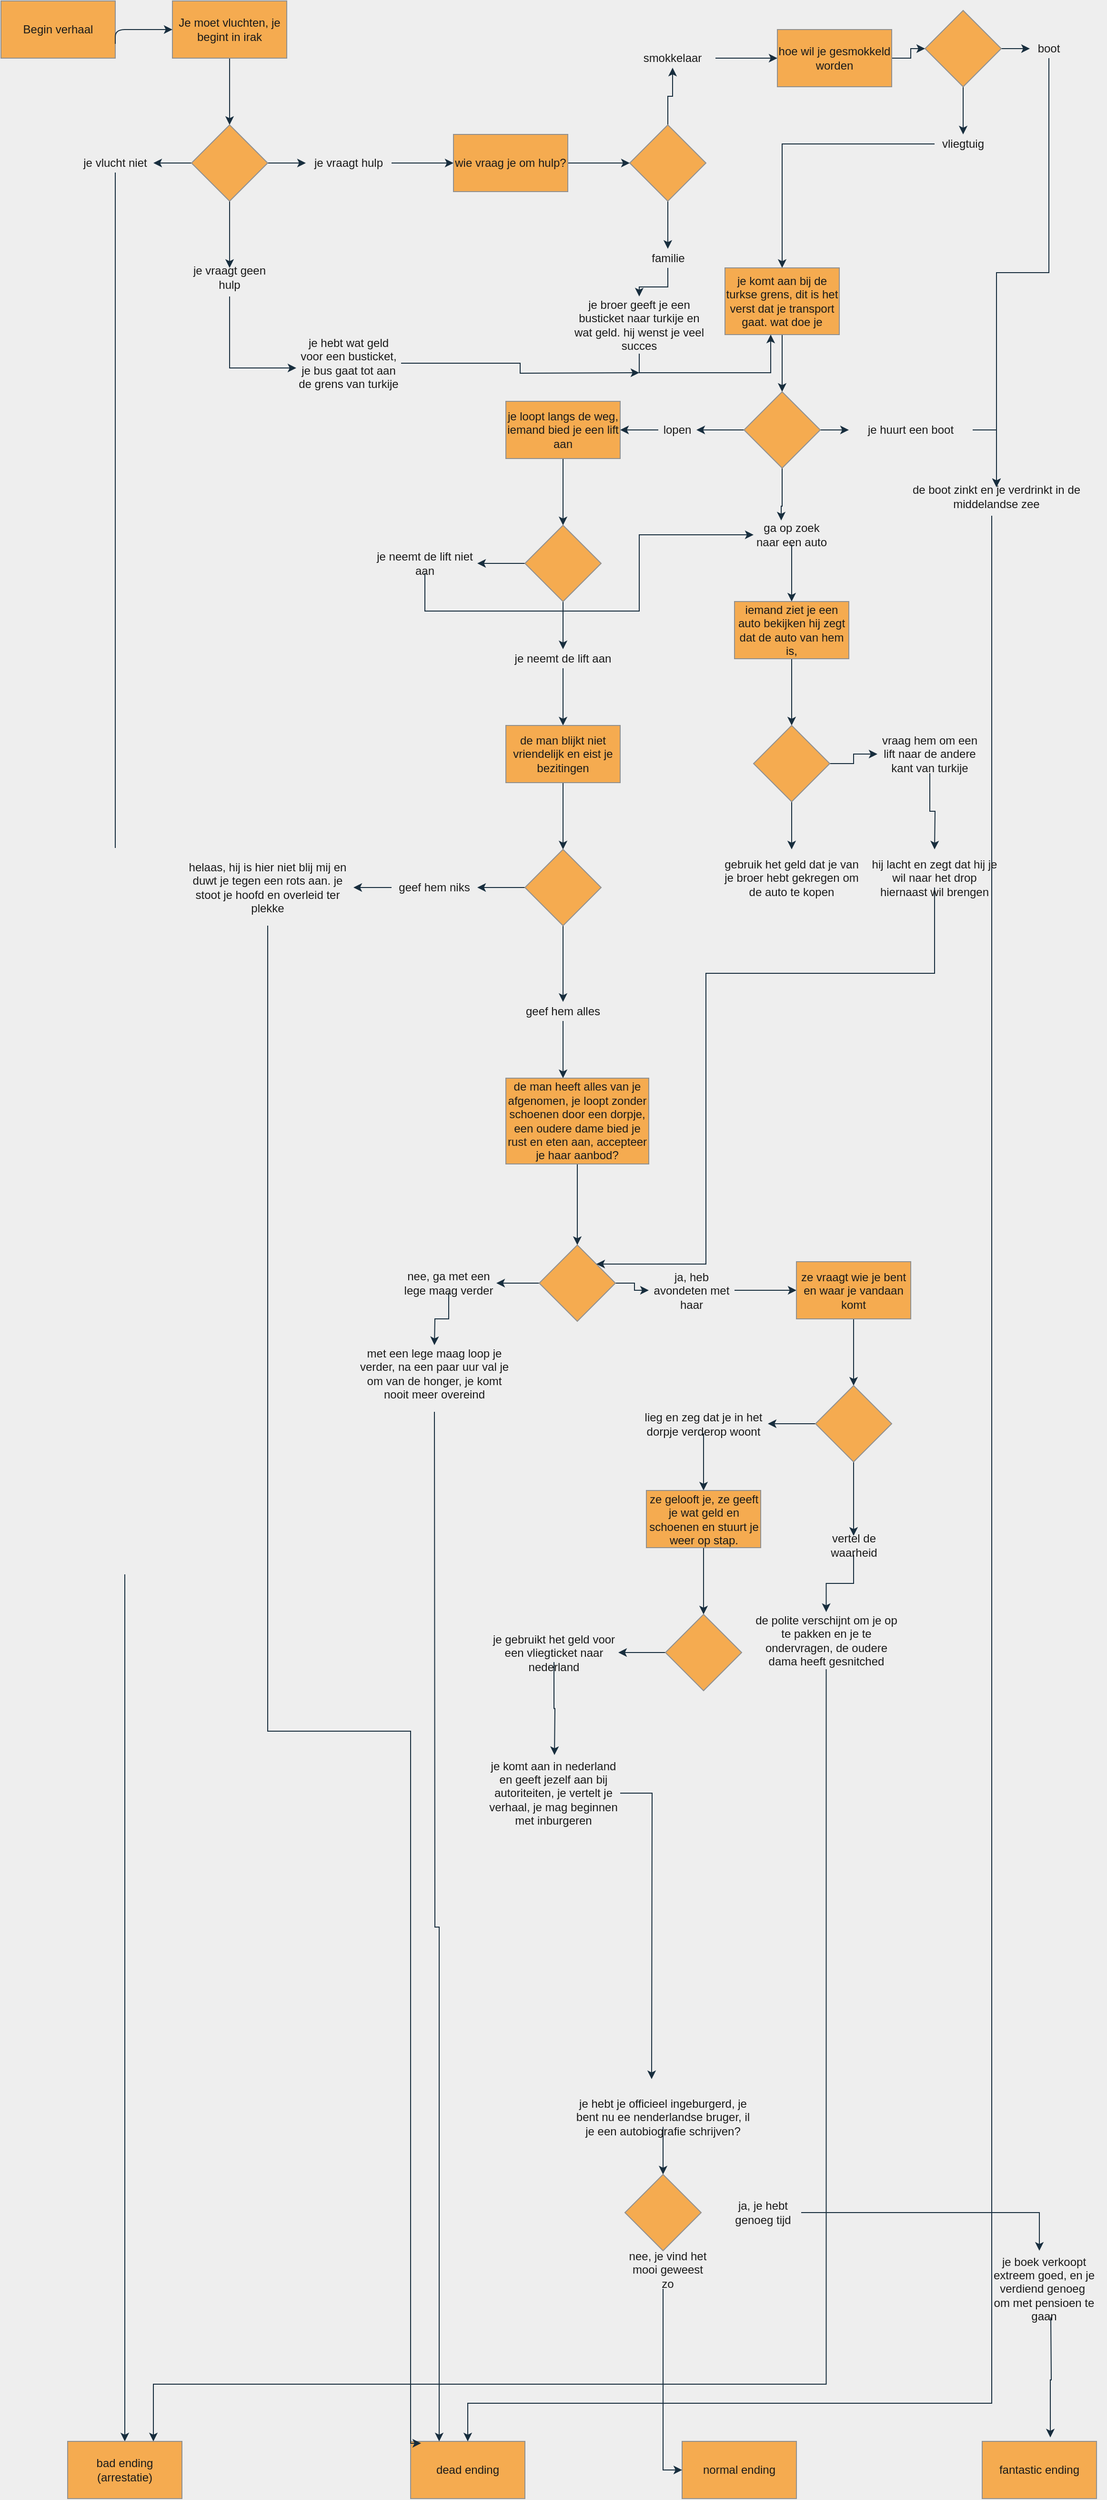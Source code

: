 <mxfile version="13.8.5" type="device"><diagram id="C5RBs43oDa-KdzZeNtuy" name="Page-1"><mxGraphModel dx="1826" dy="747" grid="1" gridSize="10" guides="1" tooltips="1" connect="1" arrows="1" fold="1" page="1" pageScale="1" pageWidth="1200" pageHeight="1920" background="#EEEEEE" math="0" shadow="0"><root><mxCell id="WIyWlLk6GJQsqaUBKTNV-0"/><mxCell id="WIyWlLk6GJQsqaUBKTNV-1" parent="WIyWlLk6GJQsqaUBKTNV-0"/><mxCell id="slY25K3eG_zy8A2WfFn_-0" value="Begin verhaal" style="rounded=0;whiteSpace=wrap;html=1;fillColor=#F5AB50;strokeColor=#909090;fontColor=#1A1A1A;" parent="WIyWlLk6GJQsqaUBKTNV-1" vertex="1"><mxGeometry x="20" y="10" width="120" height="60" as="geometry"/></mxCell><mxCell id="slY25K3eG_zy8A2WfFn_-13" value="" style="edgeStyle=orthogonalEdgeStyle;rounded=0;orthogonalLoop=1;jettySize=auto;html=1;strokeColor=#182E3E;fontColor=#1A1A1A;labelBackgroundColor=#EEEEEE;" parent="WIyWlLk6GJQsqaUBKTNV-1" source="slY25K3eG_zy8A2WfFn_-1" target="slY25K3eG_zy8A2WfFn_-12" edge="1"><mxGeometry relative="1" as="geometry"/></mxCell><mxCell id="slY25K3eG_zy8A2WfFn_-1" value="Je moet vluchten, je begint in irak" style="rounded=0;whiteSpace=wrap;html=1;fillColor=#F5AB50;strokeColor=#909090;fontColor=#1A1A1A;" parent="WIyWlLk6GJQsqaUBKTNV-1" vertex="1"><mxGeometry x="200" y="10" width="120" height="60" as="geometry"/></mxCell><mxCell id="slY25K3eG_zy8A2WfFn_-2" value="" style="endArrow=classic;html=1;entryX=0;entryY=0.5;entryDx=0;entryDy=0;exitX=1;exitY=0.75;exitDx=0;exitDy=0;strokeColor=#182E3E;fontColor=#1A1A1A;labelBackgroundColor=#EEEEEE;" parent="WIyWlLk6GJQsqaUBKTNV-1" source="slY25K3eG_zy8A2WfFn_-0" target="slY25K3eG_zy8A2WfFn_-1" edge="1"><mxGeometry width="50" height="50" relative="1" as="geometry"><mxPoint x="390" y="430" as="sourcePoint"/><mxPoint x="440" y="380" as="targetPoint"/><Array as="points"><mxPoint x="140" y="40"/></Array></mxGeometry></mxCell><mxCell id="slY25K3eG_zy8A2WfFn_-17" value="" style="edgeStyle=orthogonalEdgeStyle;rounded=0;orthogonalLoop=1;jettySize=auto;html=1;strokeColor=#182E3E;fontColor=#1A1A1A;labelBackgroundColor=#EEEEEE;" parent="WIyWlLk6GJQsqaUBKTNV-1" source="slY25K3eG_zy8A2WfFn_-12" target="slY25K3eG_zy8A2WfFn_-14" edge="1"><mxGeometry relative="1" as="geometry"/></mxCell><mxCell id="slY25K3eG_zy8A2WfFn_-23" value="" style="edgeStyle=orthogonalEdgeStyle;rounded=0;orthogonalLoop=1;jettySize=auto;html=1;strokeColor=#182E3E;fontColor=#1A1A1A;labelBackgroundColor=#EEEEEE;" parent="WIyWlLk6GJQsqaUBKTNV-1" source="slY25K3eG_zy8A2WfFn_-12" target="slY25K3eG_zy8A2WfFn_-22" edge="1"><mxGeometry relative="1" as="geometry"/></mxCell><mxCell id="DYyqifcD9Ya2ZAPwFCW--30" style="edgeStyle=orthogonalEdgeStyle;rounded=0;orthogonalLoop=1;jettySize=auto;html=1;entryX=0.5;entryY=0;entryDx=0;entryDy=0;strokeColor=#182E3E;fontColor=#1A1A1A;labelBackgroundColor=#EEEEEE;" parent="WIyWlLk6GJQsqaUBKTNV-1" source="slY25K3eG_zy8A2WfFn_-12" target="DYyqifcD9Ya2ZAPwFCW--29" edge="1"><mxGeometry relative="1" as="geometry"/></mxCell><mxCell id="slY25K3eG_zy8A2WfFn_-12" value="" style="rhombus;whiteSpace=wrap;html=1;rounded=0;fillColor=#F5AB50;strokeColor=#909090;fontColor=#1A1A1A;" parent="WIyWlLk6GJQsqaUBKTNV-1" vertex="1"><mxGeometry x="220" y="140" width="80" height="80" as="geometry"/></mxCell><mxCell id="slY25K3eG_zy8A2WfFn_-20" value="" style="edgeStyle=orthogonalEdgeStyle;rounded=0;orthogonalLoop=1;jettySize=auto;html=1;entryX=0.5;entryY=0;entryDx=0;entryDy=0;strokeColor=#182E3E;fontColor=#1A1A1A;labelBackgroundColor=#EEEEEE;" parent="WIyWlLk6GJQsqaUBKTNV-1" source="slY25K3eG_zy8A2WfFn_-14" target="slY25K3eG_zy8A2WfFn_-18" edge="1"><mxGeometry relative="1" as="geometry"><mxPoint x="140" y="270" as="targetPoint"/></mxGeometry></mxCell><mxCell id="slY25K3eG_zy8A2WfFn_-14" value="je vlucht niet" style="text;html=1;strokeColor=none;fillColor=none;align=center;verticalAlign=middle;whiteSpace=wrap;rounded=0;fontColor=#1A1A1A;" parent="WIyWlLk6GJQsqaUBKTNV-1" vertex="1"><mxGeometry x="100" y="170" width="80" height="20" as="geometry"/></mxCell><mxCell id="slY25K3eG_zy8A2WfFn_-18" value="bad ending (arrestatie)" style="rounded=0;whiteSpace=wrap;html=1;fillColor=#F5AB50;strokeColor=#909090;fontColor=#1A1A1A;" parent="WIyWlLk6GJQsqaUBKTNV-1" vertex="1"><mxGeometry x="90" y="2570" width="120" height="60" as="geometry"/></mxCell><mxCell id="slY25K3eG_zy8A2WfFn_-25" value="" style="edgeStyle=orthogonalEdgeStyle;rounded=0;orthogonalLoop=1;jettySize=auto;html=1;strokeColor=#182E3E;fontColor=#1A1A1A;labelBackgroundColor=#EEEEEE;" parent="WIyWlLk6GJQsqaUBKTNV-1" source="slY25K3eG_zy8A2WfFn_-22" target="slY25K3eG_zy8A2WfFn_-24" edge="1"><mxGeometry relative="1" as="geometry"/></mxCell><mxCell id="slY25K3eG_zy8A2WfFn_-22" value="je vraagt hulp" style="text;html=1;strokeColor=none;fillColor=none;align=center;verticalAlign=middle;whiteSpace=wrap;rounded=0;fontColor=#1A1A1A;" parent="WIyWlLk6GJQsqaUBKTNV-1" vertex="1"><mxGeometry x="340" y="170" width="90" height="20" as="geometry"/></mxCell><mxCell id="slY25K3eG_zy8A2WfFn_-26" style="edgeStyle=orthogonalEdgeStyle;rounded=0;orthogonalLoop=1;jettySize=auto;html=1;exitX=1;exitY=0.5;exitDx=0;exitDy=0;strokeColor=#182E3E;fontColor=#1A1A1A;labelBackgroundColor=#EEEEEE;" parent="WIyWlLk6GJQsqaUBKTNV-1" source="slY25K3eG_zy8A2WfFn_-24" target="slY25K3eG_zy8A2WfFn_-27" edge="1"><mxGeometry relative="1" as="geometry"><mxPoint x="670" y="180" as="targetPoint"/></mxGeometry></mxCell><mxCell id="slY25K3eG_zy8A2WfFn_-24" value="wie vraag je om hulp?" style="whiteSpace=wrap;html=1;fillColor=#F5AB50;strokeColor=#909090;fontColor=#1A1A1A;" parent="WIyWlLk6GJQsqaUBKTNV-1" vertex="1"><mxGeometry x="495" y="150" width="120" height="60" as="geometry"/></mxCell><mxCell id="slY25K3eG_zy8A2WfFn_-30" value="" style="edgeStyle=orthogonalEdgeStyle;rounded=0;orthogonalLoop=1;jettySize=auto;html=1;strokeColor=#182E3E;fontColor=#1A1A1A;labelBackgroundColor=#EEEEEE;" parent="WIyWlLk6GJQsqaUBKTNV-1" source="slY25K3eG_zy8A2WfFn_-27" target="slY25K3eG_zy8A2WfFn_-29" edge="1"><mxGeometry relative="1" as="geometry"/></mxCell><mxCell id="DYyqifcD9Ya2ZAPwFCW--28" style="edgeStyle=orthogonalEdgeStyle;rounded=0;orthogonalLoop=1;jettySize=auto;html=1;entryX=0.5;entryY=0;entryDx=0;entryDy=0;strokeColor=#182E3E;fontColor=#1A1A1A;labelBackgroundColor=#EEEEEE;" parent="WIyWlLk6GJQsqaUBKTNV-1" source="slY25K3eG_zy8A2WfFn_-27" target="DYyqifcD9Ya2ZAPwFCW--26" edge="1"><mxGeometry relative="1" as="geometry"/></mxCell><mxCell id="slY25K3eG_zy8A2WfFn_-27" value="" style="rhombus;whiteSpace=wrap;html=1;fillColor=#F5AB50;strokeColor=#909090;fontColor=#1A1A1A;" parent="WIyWlLk6GJQsqaUBKTNV-1" vertex="1"><mxGeometry x="680" y="140" width="80" height="80" as="geometry"/></mxCell><mxCell id="slY25K3eG_zy8A2WfFn_-32" value="" style="edgeStyle=orthogonalEdgeStyle;rounded=0;orthogonalLoop=1;jettySize=auto;html=1;strokeColor=#182E3E;fontColor=#1A1A1A;labelBackgroundColor=#EEEEEE;" parent="WIyWlLk6GJQsqaUBKTNV-1" source="slY25K3eG_zy8A2WfFn_-29" target="slY25K3eG_zy8A2WfFn_-31" edge="1"><mxGeometry relative="1" as="geometry"/></mxCell><mxCell id="slY25K3eG_zy8A2WfFn_-29" value="smokkelaar" style="text;html=1;strokeColor=none;fillColor=none;align=center;verticalAlign=middle;whiteSpace=wrap;rounded=0;fontColor=#1A1A1A;" parent="WIyWlLk6GJQsqaUBKTNV-1" vertex="1"><mxGeometry x="680" y="60" width="90" height="20" as="geometry"/></mxCell><mxCell id="slY25K3eG_zy8A2WfFn_-43" value="" style="edgeStyle=orthogonalEdgeStyle;rounded=0;orthogonalLoop=1;jettySize=auto;html=1;strokeColor=#182E3E;fontColor=#1A1A1A;labelBackgroundColor=#EEEEEE;" parent="WIyWlLk6GJQsqaUBKTNV-1" source="slY25K3eG_zy8A2WfFn_-31" target="slY25K3eG_zy8A2WfFn_-42" edge="1"><mxGeometry relative="1" as="geometry"/></mxCell><mxCell id="slY25K3eG_zy8A2WfFn_-31" value="hoe wil je gesmokkeld worden" style="whiteSpace=wrap;html=1;fillColor=#F5AB50;strokeColor=#909090;fontColor=#1A1A1A;" parent="WIyWlLk6GJQsqaUBKTNV-1" vertex="1"><mxGeometry x="835" y="40" width="120" height="60" as="geometry"/></mxCell><mxCell id="slY25K3eG_zy8A2WfFn_-40" style="edgeStyle=orthogonalEdgeStyle;rounded=0;orthogonalLoop=1;jettySize=auto;html=1;entryX=0.5;entryY=0;entryDx=0;entryDy=0;strokeColor=#182E3E;fontColor=#1A1A1A;labelBackgroundColor=#EEEEEE;" parent="WIyWlLk6GJQsqaUBKTNV-1" source="slY25K3eG_zy8A2WfFn_-33" target="slY25K3eG_zy8A2WfFn_-39" edge="1"><mxGeometry relative="1" as="geometry"/></mxCell><mxCell id="slY25K3eG_zy8A2WfFn_-33" value="boot" style="text;html=1;strokeColor=none;fillColor=none;align=center;verticalAlign=middle;whiteSpace=wrap;rounded=0;fontColor=#1A1A1A;" parent="WIyWlLk6GJQsqaUBKTNV-1" vertex="1"><mxGeometry x="1100" y="50" width="40" height="20" as="geometry"/></mxCell><mxCell id="slY25K3eG_zy8A2WfFn_-35" value="dead ending" style="rounded=0;whiteSpace=wrap;html=1;fillColor=#F5AB50;strokeColor=#909090;fontColor=#1A1A1A;" parent="WIyWlLk6GJQsqaUBKTNV-1" vertex="1"><mxGeometry x="450" y="2570" width="120" height="60" as="geometry"/></mxCell><mxCell id="slY25K3eG_zy8A2WfFn_-36" value="normal ending" style="rounded=0;whiteSpace=wrap;html=1;fillColor=#F5AB50;strokeColor=#909090;fontColor=#1A1A1A;" parent="WIyWlLk6GJQsqaUBKTNV-1" vertex="1"><mxGeometry x="735" y="2570" width="120" height="60" as="geometry"/></mxCell><mxCell id="slY25K3eG_zy8A2WfFn_-37" value="fantastic ending" style="rounded=0;whiteSpace=wrap;html=1;fillColor=#F5AB50;strokeColor=#909090;fontColor=#1A1A1A;" parent="WIyWlLk6GJQsqaUBKTNV-1" vertex="1"><mxGeometry x="1050" y="2570" width="120" height="60" as="geometry"/></mxCell><mxCell id="slY25K3eG_zy8A2WfFn_-41" style="edgeStyle=orthogonalEdgeStyle;rounded=0;orthogonalLoop=1;jettySize=auto;html=1;entryX=0.5;entryY=0;entryDx=0;entryDy=0;strokeColor=#182E3E;fontColor=#1A1A1A;labelBackgroundColor=#EEEEEE;" parent="WIyWlLk6GJQsqaUBKTNV-1" target="slY25K3eG_zy8A2WfFn_-35" edge="1"><mxGeometry relative="1" as="geometry"><mxPoint x="720" y="320.0" as="targetPoint"/><mxPoint x="1060" y="550" as="sourcePoint"/><Array as="points"><mxPoint x="1060" y="2530"/><mxPoint x="510" y="2530"/></Array></mxGeometry></mxCell><mxCell id="slY25K3eG_zy8A2WfFn_-39" value="de boot zinkt en je verdrinkt in de middelandse zee" style="text;html=1;strokeColor=none;fillColor=none;align=center;verticalAlign=middle;whiteSpace=wrap;rounded=0;fontColor=#1A1A1A;" parent="WIyWlLk6GJQsqaUBKTNV-1" vertex="1"><mxGeometry x="950" y="520" width="230" height="20" as="geometry"/></mxCell><mxCell id="slY25K3eG_zy8A2WfFn_-44" value="" style="edgeStyle=orthogonalEdgeStyle;rounded=0;orthogonalLoop=1;jettySize=auto;html=1;strokeColor=#182E3E;fontColor=#1A1A1A;labelBackgroundColor=#EEEEEE;" parent="WIyWlLk6GJQsqaUBKTNV-1" source="slY25K3eG_zy8A2WfFn_-42" target="slY25K3eG_zy8A2WfFn_-33" edge="1"><mxGeometry relative="1" as="geometry"/></mxCell><mxCell id="slY25K3eG_zy8A2WfFn_-46" value="" style="edgeStyle=orthogonalEdgeStyle;rounded=0;orthogonalLoop=1;jettySize=auto;html=1;strokeColor=#182E3E;fontColor=#1A1A1A;labelBackgroundColor=#EEEEEE;" parent="WIyWlLk6GJQsqaUBKTNV-1" source="slY25K3eG_zy8A2WfFn_-42" target="slY25K3eG_zy8A2WfFn_-45" edge="1"><mxGeometry relative="1" as="geometry"/></mxCell><mxCell id="slY25K3eG_zy8A2WfFn_-42" value="" style="rhombus;whiteSpace=wrap;html=1;fillColor=#F5AB50;strokeColor=#909090;fontColor=#1A1A1A;" parent="WIyWlLk6GJQsqaUBKTNV-1" vertex="1"><mxGeometry x="990" y="20" width="80" height="80" as="geometry"/></mxCell><mxCell id="slY25K3eG_zy8A2WfFn_-47" style="edgeStyle=orthogonalEdgeStyle;rounded=0;orthogonalLoop=1;jettySize=auto;html=1;strokeColor=#182E3E;fontColor=#1A1A1A;labelBackgroundColor=#EEEEEE;" parent="WIyWlLk6GJQsqaUBKTNV-1" source="slY25K3eG_zy8A2WfFn_-45" target="slY25K3eG_zy8A2WfFn_-48" edge="1"><mxGeometry relative="1" as="geometry"><mxPoint x="840.0" y="320.0" as="targetPoint"/></mxGeometry></mxCell><mxCell id="slY25K3eG_zy8A2WfFn_-45" value="vliegtuig" style="text;html=1;strokeColor=none;fillColor=none;align=center;verticalAlign=middle;whiteSpace=wrap;rounded=0;fontColor=#1A1A1A;" parent="WIyWlLk6GJQsqaUBKTNV-1" vertex="1"><mxGeometry x="1000" y="150" width="60" height="20" as="geometry"/></mxCell><mxCell id="slY25K3eG_zy8A2WfFn_-50" value="" style="edgeStyle=orthogonalEdgeStyle;rounded=0;orthogonalLoop=1;jettySize=auto;html=1;strokeColor=#182E3E;fontColor=#1A1A1A;labelBackgroundColor=#EEEEEE;" parent="WIyWlLk6GJQsqaUBKTNV-1" source="slY25K3eG_zy8A2WfFn_-48" target="slY25K3eG_zy8A2WfFn_-49" edge="1"><mxGeometry relative="1" as="geometry"/></mxCell><mxCell id="slY25K3eG_zy8A2WfFn_-48" value="je komt aan bij de turkse grens, dit is het verst dat je transport gaat. wat doe je" style="rounded=0;whiteSpace=wrap;html=1;fillColor=#F5AB50;strokeColor=#909090;fontColor=#1A1A1A;" parent="WIyWlLk6GJQsqaUBKTNV-1" vertex="1"><mxGeometry x="780" y="290" width="120" height="70" as="geometry"/></mxCell><mxCell id="slY25K3eG_zy8A2WfFn_-52" value="" style="edgeStyle=orthogonalEdgeStyle;rounded=0;orthogonalLoop=1;jettySize=auto;html=1;strokeColor=#182E3E;fontColor=#1A1A1A;labelBackgroundColor=#EEEEEE;" parent="WIyWlLk6GJQsqaUBKTNV-1" source="slY25K3eG_zy8A2WfFn_-49" target="slY25K3eG_zy8A2WfFn_-51" edge="1"><mxGeometry relative="1" as="geometry"/></mxCell><mxCell id="slY25K3eG_zy8A2WfFn_-54" value="" style="edgeStyle=orthogonalEdgeStyle;rounded=0;orthogonalLoop=1;jettySize=auto;html=1;entryX=0.363;entryY=-0.25;entryDx=0;entryDy=0;entryPerimeter=0;strokeColor=#182E3E;fontColor=#1A1A1A;labelBackgroundColor=#EEEEEE;" parent="WIyWlLk6GJQsqaUBKTNV-1" source="slY25K3eG_zy8A2WfFn_-49" target="slY25K3eG_zy8A2WfFn_-53" edge="1"><mxGeometry relative="1" as="geometry"><Array as="points"><mxPoint x="840" y="540"/></Array></mxGeometry></mxCell><mxCell id="slY25K3eG_zy8A2WfFn_-57" value="" style="edgeStyle=orthogonalEdgeStyle;rounded=0;orthogonalLoop=1;jettySize=auto;html=1;strokeColor=#182E3E;fontColor=#1A1A1A;labelBackgroundColor=#EEEEEE;" parent="WIyWlLk6GJQsqaUBKTNV-1" source="slY25K3eG_zy8A2WfFn_-49" target="slY25K3eG_zy8A2WfFn_-55" edge="1"><mxGeometry relative="1" as="geometry"/></mxCell><mxCell id="slY25K3eG_zy8A2WfFn_-49" value="" style="rhombus;whiteSpace=wrap;html=1;rounded=0;fillColor=#F5AB50;strokeColor=#909090;fontColor=#1A1A1A;" parent="WIyWlLk6GJQsqaUBKTNV-1" vertex="1"><mxGeometry x="800.0" y="420.0" width="80" height="80" as="geometry"/></mxCell><mxCell id="slY25K3eG_zy8A2WfFn_-60" value="" style="edgeStyle=orthogonalEdgeStyle;rounded=0;orthogonalLoop=1;jettySize=auto;html=1;strokeColor=#182E3E;fontColor=#1A1A1A;labelBackgroundColor=#EEEEEE;" parent="WIyWlLk6GJQsqaUBKTNV-1" source="slY25K3eG_zy8A2WfFn_-51" target="slY25K3eG_zy8A2WfFn_-59" edge="1"><mxGeometry relative="1" as="geometry"/></mxCell><mxCell id="slY25K3eG_zy8A2WfFn_-51" value="lopen" style="text;strokeColor=none;fillColor=none;align=center;verticalAlign=middle;whiteSpace=wrap;rounded=0;fontColor=#1A1A1A;" parent="WIyWlLk6GJQsqaUBKTNV-1" vertex="1"><mxGeometry x="710" y="450" width="40" height="20" as="geometry"/></mxCell><mxCell id="DYyqifcD9Ya2ZAPwFCW--38" value="" style="edgeStyle=orthogonalEdgeStyle;rounded=0;orthogonalLoop=1;jettySize=auto;html=1;strokeColor=#182E3E;fontColor=#1A1A1A;labelBackgroundColor=#EEEEEE;" parent="WIyWlLk6GJQsqaUBKTNV-1" source="slY25K3eG_zy8A2WfFn_-53" target="DYyqifcD9Ya2ZAPwFCW--37" edge="1"><mxGeometry relative="1" as="geometry"/></mxCell><mxCell id="slY25K3eG_zy8A2WfFn_-53" value="ga op zoek naar een auto" style="text;html=1;strokeColor=none;fillColor=none;align=center;verticalAlign=middle;whiteSpace=wrap;rounded=0;fontColor=#1A1A1A;" parent="WIyWlLk6GJQsqaUBKTNV-1" vertex="1"><mxGeometry x="810" y="560" width="80" height="20" as="geometry"/></mxCell><mxCell id="slY25K3eG_zy8A2WfFn_-58" style="edgeStyle=orthogonalEdgeStyle;rounded=0;orthogonalLoop=1;jettySize=auto;html=1;exitX=1;exitY=0.5;exitDx=0;exitDy=0;entryX=0.5;entryY=0;entryDx=0;entryDy=0;strokeColor=#182E3E;fontColor=#1A1A1A;labelBackgroundColor=#EEEEEE;" parent="WIyWlLk6GJQsqaUBKTNV-1" source="slY25K3eG_zy8A2WfFn_-55" target="slY25K3eG_zy8A2WfFn_-39" edge="1"><mxGeometry relative="1" as="geometry"><mxPoint x="1060.0" y="460.118" as="targetPoint"/></mxGeometry></mxCell><mxCell id="slY25K3eG_zy8A2WfFn_-55" value="je huurt een boot" style="text;html=1;strokeColor=none;fillColor=none;align=center;verticalAlign=middle;whiteSpace=wrap;rounded=0;fontColor=#1A1A1A;" parent="WIyWlLk6GJQsqaUBKTNV-1" vertex="1"><mxGeometry x="910" y="450" width="130" height="20" as="geometry"/></mxCell><mxCell id="slY25K3eG_zy8A2WfFn_-62" value="" style="edgeStyle=orthogonalEdgeStyle;rounded=0;orthogonalLoop=1;jettySize=auto;html=1;strokeColor=#182E3E;fontColor=#1A1A1A;labelBackgroundColor=#EEEEEE;" parent="WIyWlLk6GJQsqaUBKTNV-1" source="slY25K3eG_zy8A2WfFn_-59" target="slY25K3eG_zy8A2WfFn_-61" edge="1"><mxGeometry relative="1" as="geometry"/></mxCell><mxCell id="slY25K3eG_zy8A2WfFn_-59" value="je loopt langs de weg, iemand bied je een lift aan" style="whiteSpace=wrap;html=1;fillColor=#F5AB50;strokeColor=#909090;fontColor=#1A1A1A;" parent="WIyWlLk6GJQsqaUBKTNV-1" vertex="1"><mxGeometry x="550" y="430" width="120" height="60" as="geometry"/></mxCell><mxCell id="slY25K3eG_zy8A2WfFn_-64" value="" style="edgeStyle=orthogonalEdgeStyle;rounded=0;orthogonalLoop=1;jettySize=auto;html=1;strokeColor=#182E3E;fontColor=#1A1A1A;labelBackgroundColor=#EEEEEE;" parent="WIyWlLk6GJQsqaUBKTNV-1" source="slY25K3eG_zy8A2WfFn_-61" target="slY25K3eG_zy8A2WfFn_-63" edge="1"><mxGeometry relative="1" as="geometry"/></mxCell><mxCell id="slY25K3eG_zy8A2WfFn_-67" value="" style="edgeStyle=orthogonalEdgeStyle;rounded=0;orthogonalLoop=1;jettySize=auto;html=1;strokeColor=#182E3E;fontColor=#1A1A1A;labelBackgroundColor=#EEEEEE;" parent="WIyWlLk6GJQsqaUBKTNV-1" source="slY25K3eG_zy8A2WfFn_-61" target="slY25K3eG_zy8A2WfFn_-66" edge="1"><mxGeometry relative="1" as="geometry"/></mxCell><mxCell id="slY25K3eG_zy8A2WfFn_-61" value="" style="rhombus;whiteSpace=wrap;html=1;fillColor=#F5AB50;strokeColor=#909090;fontColor=#1A1A1A;" parent="WIyWlLk6GJQsqaUBKTNV-1" vertex="1"><mxGeometry x="570" y="560" width="80" height="80" as="geometry"/></mxCell><mxCell id="slY25K3eG_zy8A2WfFn_-78" style="edgeStyle=orthogonalEdgeStyle;rounded=0;orthogonalLoop=1;jettySize=auto;html=1;entryX=0;entryY=0.5;entryDx=0;entryDy=0;strokeColor=#182E3E;fontColor=#1A1A1A;labelBackgroundColor=#EEEEEE;" parent="WIyWlLk6GJQsqaUBKTNV-1" source="slY25K3eG_zy8A2WfFn_-63" target="slY25K3eG_zy8A2WfFn_-53" edge="1"><mxGeometry relative="1" as="geometry"><Array as="points"><mxPoint x="465" y="650"/><mxPoint x="690" y="650"/><mxPoint x="690" y="570"/></Array></mxGeometry></mxCell><mxCell id="slY25K3eG_zy8A2WfFn_-63" value="je neemt de lift niet aan" style="text;html=1;strokeColor=none;fillColor=none;align=center;verticalAlign=middle;whiteSpace=wrap;rounded=0;fontColor=#1A1A1A;" parent="WIyWlLk6GJQsqaUBKTNV-1" vertex="1"><mxGeometry x="410" y="590" width="110" height="20" as="geometry"/></mxCell><mxCell id="slY25K3eG_zy8A2WfFn_-69" value="" style="edgeStyle=orthogonalEdgeStyle;rounded=0;orthogonalLoop=1;jettySize=auto;html=1;strokeColor=#182E3E;fontColor=#1A1A1A;labelBackgroundColor=#EEEEEE;" parent="WIyWlLk6GJQsqaUBKTNV-1" source="slY25K3eG_zy8A2WfFn_-66" target="slY25K3eG_zy8A2WfFn_-68" edge="1"><mxGeometry relative="1" as="geometry"/></mxCell><mxCell id="slY25K3eG_zy8A2WfFn_-66" value="je neemt de lift aan" style="text;html=1;strokeColor=none;fillColor=none;align=center;verticalAlign=middle;whiteSpace=wrap;rounded=0;fontColor=#1A1A1A;" parent="WIyWlLk6GJQsqaUBKTNV-1" vertex="1"><mxGeometry x="550" y="690" width="120" height="20" as="geometry"/></mxCell><mxCell id="slY25K3eG_zy8A2WfFn_-71" value="" style="edgeStyle=orthogonalEdgeStyle;rounded=0;orthogonalLoop=1;jettySize=auto;html=1;strokeColor=#182E3E;fontColor=#1A1A1A;labelBackgroundColor=#EEEEEE;" parent="WIyWlLk6GJQsqaUBKTNV-1" source="slY25K3eG_zy8A2WfFn_-68" target="slY25K3eG_zy8A2WfFn_-70" edge="1"><mxGeometry relative="1" as="geometry"/></mxCell><mxCell id="slY25K3eG_zy8A2WfFn_-68" value="de man blijkt niet vriendelijk en eist je bezitingen" style="whiteSpace=wrap;html=1;fillColor=#F5AB50;strokeColor=#909090;fontColor=#1A1A1A;" parent="WIyWlLk6GJQsqaUBKTNV-1" vertex="1"><mxGeometry x="550" y="770" width="120" height="60" as="geometry"/></mxCell><mxCell id="slY25K3eG_zy8A2WfFn_-73" value="" style="edgeStyle=orthogonalEdgeStyle;rounded=0;orthogonalLoop=1;jettySize=auto;html=1;strokeColor=#182E3E;fontColor=#1A1A1A;labelBackgroundColor=#EEEEEE;" parent="WIyWlLk6GJQsqaUBKTNV-1" source="slY25K3eG_zy8A2WfFn_-70" target="slY25K3eG_zy8A2WfFn_-72" edge="1"><mxGeometry relative="1" as="geometry"/></mxCell><mxCell id="slY25K3eG_zy8A2WfFn_-80" style="edgeStyle=orthogonalEdgeStyle;rounded=0;orthogonalLoop=1;jettySize=auto;html=1;entryX=0.5;entryY=0;entryDx=0;entryDy=0;strokeColor=#182E3E;fontColor=#1A1A1A;labelBackgroundColor=#EEEEEE;" parent="WIyWlLk6GJQsqaUBKTNV-1" source="slY25K3eG_zy8A2WfFn_-70" target="slY25K3eG_zy8A2WfFn_-79" edge="1"><mxGeometry relative="1" as="geometry"/></mxCell><mxCell id="slY25K3eG_zy8A2WfFn_-70" value="" style="rhombus;whiteSpace=wrap;html=1;fillColor=#F5AB50;strokeColor=#909090;fontColor=#1A1A1A;" parent="WIyWlLk6GJQsqaUBKTNV-1" vertex="1"><mxGeometry x="570" y="900" width="80" height="80" as="geometry"/></mxCell><mxCell id="slY25K3eG_zy8A2WfFn_-75" value="" style="edgeStyle=orthogonalEdgeStyle;rounded=0;orthogonalLoop=1;jettySize=auto;html=1;strokeColor=#182E3E;fontColor=#1A1A1A;labelBackgroundColor=#EEEEEE;" parent="WIyWlLk6GJQsqaUBKTNV-1" source="slY25K3eG_zy8A2WfFn_-72" target="slY25K3eG_zy8A2WfFn_-74" edge="1"><mxGeometry relative="1" as="geometry"/></mxCell><mxCell id="slY25K3eG_zy8A2WfFn_-72" value="geef hem niks" style="text;html=1;strokeColor=none;fillColor=none;align=center;verticalAlign=middle;whiteSpace=wrap;rounded=0;fontColor=#1A1A1A;" parent="WIyWlLk6GJQsqaUBKTNV-1" vertex="1"><mxGeometry x="430" y="930" width="90" height="20" as="geometry"/></mxCell><mxCell id="slY25K3eG_zy8A2WfFn_-77" style="edgeStyle=orthogonalEdgeStyle;rounded=0;orthogonalLoop=1;jettySize=auto;html=1;entryX=0.092;entryY=0.033;entryDx=0;entryDy=0;entryPerimeter=0;strokeColor=#182E3E;fontColor=#1A1A1A;labelBackgroundColor=#EEEEEE;" parent="WIyWlLk6GJQsqaUBKTNV-1" target="slY25K3eG_zy8A2WfFn_-35" edge="1"><mxGeometry relative="1" as="geometry"><mxPoint x="300" y="980" as="sourcePoint"/><mxPoint x="450" y="2540" as="targetPoint"/><Array as="points"><mxPoint x="300" y="1825"/><mxPoint x="450" y="1825"/><mxPoint x="450" y="2572"/></Array></mxGeometry></mxCell><mxCell id="slY25K3eG_zy8A2WfFn_-74" value="helaas, hij is hier niet blij mij en duwt je tegen een rots aan. je stoot je hoofd en overleid ter plekke" style="text;html=1;strokeColor=none;fillColor=none;align=center;verticalAlign=middle;whiteSpace=wrap;rounded=0;fontColor=#1A1A1A;" parent="WIyWlLk6GJQsqaUBKTNV-1" vertex="1"><mxGeometry x="210" y="930" width="180" height="20" as="geometry"/></mxCell><mxCell id="slY25K3eG_zy8A2WfFn_-82" value="" style="edgeStyle=orthogonalEdgeStyle;rounded=0;orthogonalLoop=1;jettySize=auto;html=1;strokeColor=#182E3E;fontColor=#1A1A1A;labelBackgroundColor=#EEEEEE;" parent="WIyWlLk6GJQsqaUBKTNV-1" source="slY25K3eG_zy8A2WfFn_-79" target="slY25K3eG_zy8A2WfFn_-81" edge="1"><mxGeometry relative="1" as="geometry"><Array as="points"><mxPoint x="610" y="1120"/><mxPoint x="610" y="1120"/></Array></mxGeometry></mxCell><mxCell id="slY25K3eG_zy8A2WfFn_-79" value="geef hem alles" style="text;html=1;strokeColor=none;fillColor=none;align=center;verticalAlign=middle;whiteSpace=wrap;rounded=0;fontColor=#1A1A1A;" parent="WIyWlLk6GJQsqaUBKTNV-1" vertex="1"><mxGeometry x="560" y="1060" width="100" height="20" as="geometry"/></mxCell><mxCell id="slY25K3eG_zy8A2WfFn_-84" value="" style="edgeStyle=orthogonalEdgeStyle;rounded=0;orthogonalLoop=1;jettySize=auto;html=1;strokeColor=#182E3E;fontColor=#1A1A1A;labelBackgroundColor=#EEEEEE;" parent="WIyWlLk6GJQsqaUBKTNV-1" source="slY25K3eG_zy8A2WfFn_-81" target="slY25K3eG_zy8A2WfFn_-83" edge="1"><mxGeometry relative="1" as="geometry"/></mxCell><mxCell id="slY25K3eG_zy8A2WfFn_-81" value="de man heeft alles van je afgenomen, je loopt zonder schoenen door een dorpje, een oudere dame bied je rust en eten aan, accepteer je haar aanbod?" style="whiteSpace=wrap;html=1;fillColor=#F5AB50;strokeColor=#909090;fontColor=#1A1A1A;" parent="WIyWlLk6GJQsqaUBKTNV-1" vertex="1"><mxGeometry x="550" y="1140" width="150" height="90" as="geometry"/></mxCell><mxCell id="slY25K3eG_zy8A2WfFn_-86" value="" style="edgeStyle=orthogonalEdgeStyle;rounded=0;orthogonalLoop=1;jettySize=auto;html=1;strokeColor=#182E3E;fontColor=#1A1A1A;labelBackgroundColor=#EEEEEE;" parent="WIyWlLk6GJQsqaUBKTNV-1" source="slY25K3eG_zy8A2WfFn_-83" target="slY25K3eG_zy8A2WfFn_-85" edge="1"><mxGeometry relative="1" as="geometry"/></mxCell><mxCell id="slY25K3eG_zy8A2WfFn_-88" value="" style="edgeStyle=orthogonalEdgeStyle;rounded=0;orthogonalLoop=1;jettySize=auto;html=1;strokeColor=#182E3E;fontColor=#1A1A1A;labelBackgroundColor=#EEEEEE;" parent="WIyWlLk6GJQsqaUBKTNV-1" source="slY25K3eG_zy8A2WfFn_-83" target="slY25K3eG_zy8A2WfFn_-87" edge="1"><mxGeometry relative="1" as="geometry"/></mxCell><mxCell id="slY25K3eG_zy8A2WfFn_-83" value="" style="rhombus;whiteSpace=wrap;html=1;fillColor=#F5AB50;strokeColor=#909090;fontColor=#1A1A1A;" parent="WIyWlLk6GJQsqaUBKTNV-1" vertex="1"><mxGeometry x="585" y="1315" width="80" height="80" as="geometry"/></mxCell><mxCell id="DYyqifcD9Ya2ZAPwFCW--1" value="" style="edgeStyle=orthogonalEdgeStyle;rounded=0;orthogonalLoop=1;jettySize=auto;html=1;strokeColor=#182E3E;fontColor=#1A1A1A;labelBackgroundColor=#EEEEEE;" parent="WIyWlLk6GJQsqaUBKTNV-1" source="slY25K3eG_zy8A2WfFn_-85" target="DYyqifcD9Ya2ZAPwFCW--0" edge="1"><mxGeometry relative="1" as="geometry"/></mxCell><mxCell id="slY25K3eG_zy8A2WfFn_-85" value="ja, heb avondeten met haar" style="text;html=1;strokeColor=none;fillColor=none;align=center;verticalAlign=middle;whiteSpace=wrap;rounded=0;fontColor=#1A1A1A;" parent="WIyWlLk6GJQsqaUBKTNV-1" vertex="1"><mxGeometry x="700" y="1345" width="90" height="35" as="geometry"/></mxCell><mxCell id="slY25K3eG_zy8A2WfFn_-90" value="" style="edgeStyle=orthogonalEdgeStyle;rounded=0;orthogonalLoop=1;jettySize=auto;html=1;strokeColor=#182E3E;fontColor=#1A1A1A;labelBackgroundColor=#EEEEEE;" parent="WIyWlLk6GJQsqaUBKTNV-1" source="slY25K3eG_zy8A2WfFn_-87" edge="1"><mxGeometry relative="1" as="geometry"><mxPoint x="475" y="1420" as="targetPoint"/></mxGeometry></mxCell><mxCell id="slY25K3eG_zy8A2WfFn_-87" value="nee, ga met een lege maag verder" style="text;html=1;strokeColor=none;fillColor=none;align=center;verticalAlign=middle;whiteSpace=wrap;rounded=0;fontColor=#1A1A1A;" parent="WIyWlLk6GJQsqaUBKTNV-1" vertex="1"><mxGeometry x="440" y="1345" width="100" height="20" as="geometry"/></mxCell><mxCell id="slY25K3eG_zy8A2WfFn_-92" style="edgeStyle=orthogonalEdgeStyle;rounded=0;orthogonalLoop=1;jettySize=auto;html=1;entryX=0.25;entryY=0;entryDx=0;entryDy=0;strokeColor=#182E3E;fontColor=#1A1A1A;labelBackgroundColor=#EEEEEE;" parent="WIyWlLk6GJQsqaUBKTNV-1" target="slY25K3eG_zy8A2WfFn_-35" edge="1"><mxGeometry relative="1" as="geometry"><mxPoint x="475" y="1490" as="sourcePoint"/><mxPoint x="475" y="1770" as="targetPoint"/></mxGeometry></mxCell><mxCell id="slY25K3eG_zy8A2WfFn_-89" value="met een lege maag loop je verder, na een paar uur val je om van de honger, je komt nooit meer overeind" style="text;html=1;strokeColor=none;fillColor=none;align=center;verticalAlign=middle;whiteSpace=wrap;rounded=0;fontColor=#1A1A1A;" parent="WIyWlLk6GJQsqaUBKTNV-1" vertex="1"><mxGeometry x="390" y="1440" width="170" height="20" as="geometry"/></mxCell><mxCell id="DYyqifcD9Ya2ZAPwFCW--3" value="" style="edgeStyle=orthogonalEdgeStyle;rounded=0;orthogonalLoop=1;jettySize=auto;html=1;strokeColor=#182E3E;fontColor=#1A1A1A;labelBackgroundColor=#EEEEEE;" parent="WIyWlLk6GJQsqaUBKTNV-1" source="DYyqifcD9Ya2ZAPwFCW--0" target="DYyqifcD9Ya2ZAPwFCW--2" edge="1"><mxGeometry relative="1" as="geometry"/></mxCell><mxCell id="DYyqifcD9Ya2ZAPwFCW--0" value="ze vraagt wie je bent en waar je vandaan komt" style="whiteSpace=wrap;html=1;fillColor=#F5AB50;strokeColor=#909090;fontColor=#1A1A1A;" parent="WIyWlLk6GJQsqaUBKTNV-1" vertex="1"><mxGeometry x="855" y="1332.5" width="120" height="60" as="geometry"/></mxCell><mxCell id="DYyqifcD9Ya2ZAPwFCW--5" value="" style="edgeStyle=orthogonalEdgeStyle;rounded=0;orthogonalLoop=1;jettySize=auto;html=1;strokeColor=#182E3E;fontColor=#1A1A1A;labelBackgroundColor=#EEEEEE;" parent="WIyWlLk6GJQsqaUBKTNV-1" source="DYyqifcD9Ya2ZAPwFCW--2" target="DYyqifcD9Ya2ZAPwFCW--4" edge="1"><mxGeometry relative="1" as="geometry"/></mxCell><mxCell id="DYyqifcD9Ya2ZAPwFCW--8" value="" style="edgeStyle=orthogonalEdgeStyle;rounded=0;orthogonalLoop=1;jettySize=auto;html=1;strokeColor=#182E3E;fontColor=#1A1A1A;labelBackgroundColor=#EEEEEE;" parent="WIyWlLk6GJQsqaUBKTNV-1" source="DYyqifcD9Ya2ZAPwFCW--2" target="DYyqifcD9Ya2ZAPwFCW--6" edge="1"><mxGeometry relative="1" as="geometry"/></mxCell><mxCell id="DYyqifcD9Ya2ZAPwFCW--2" value="" style="rhombus;whiteSpace=wrap;html=1;fillColor=#F5AB50;strokeColor=#909090;fontColor=#1A1A1A;" parent="WIyWlLk6GJQsqaUBKTNV-1" vertex="1"><mxGeometry x="875" y="1462.5" width="80" height="80" as="geometry"/></mxCell><mxCell id="DYyqifcD9Ya2ZAPwFCW--16" value="" style="edgeStyle=orthogonalEdgeStyle;rounded=0;orthogonalLoop=1;jettySize=auto;html=1;strokeColor=#182E3E;fontColor=#1A1A1A;labelBackgroundColor=#EEEEEE;" parent="WIyWlLk6GJQsqaUBKTNV-1" source="DYyqifcD9Ya2ZAPwFCW--4" target="DYyqifcD9Ya2ZAPwFCW--15" edge="1"><mxGeometry relative="1" as="geometry"/></mxCell><mxCell id="DYyqifcD9Ya2ZAPwFCW--4" value="lieg en zeg dat je in het dorpje verderop woont" style="text;html=1;strokeColor=none;fillColor=none;align=center;verticalAlign=middle;whiteSpace=wrap;rounded=0;fontColor=#1A1A1A;" parent="WIyWlLk6GJQsqaUBKTNV-1" vertex="1"><mxGeometry x="690" y="1492.5" width="135" height="20" as="geometry"/></mxCell><mxCell id="DYyqifcD9Ya2ZAPwFCW--9" style="edgeStyle=orthogonalEdgeStyle;rounded=0;orthogonalLoop=1;jettySize=auto;html=1;exitX=0.5;exitY=1;exitDx=0;exitDy=0;strokeColor=#182E3E;fontColor=#1A1A1A;labelBackgroundColor=#EEEEEE;" parent="WIyWlLk6GJQsqaUBKTNV-1" source="DYyqifcD9Ya2ZAPwFCW--6" edge="1"><mxGeometry relative="1" as="geometry"><mxPoint x="915" y="1640" as="targetPoint"/></mxGeometry></mxCell><mxCell id="DYyqifcD9Ya2ZAPwFCW--11" value="" style="edgeStyle=orthogonalEdgeStyle;rounded=0;orthogonalLoop=1;jettySize=auto;html=1;strokeColor=#182E3E;fontColor=#1A1A1A;labelBackgroundColor=#EEEEEE;" parent="WIyWlLk6GJQsqaUBKTNV-1" source="DYyqifcD9Ya2ZAPwFCW--6" target="DYyqifcD9Ya2ZAPwFCW--10" edge="1"><mxGeometry relative="1" as="geometry"/></mxCell><mxCell id="DYyqifcD9Ya2ZAPwFCW--6" value="vertel de waarheid" style="text;html=1;strokeColor=none;fillColor=none;align=center;verticalAlign=middle;whiteSpace=wrap;rounded=0;fontColor=#1A1A1A;" parent="WIyWlLk6GJQsqaUBKTNV-1" vertex="1"><mxGeometry x="867.5" y="1620" width="95" height="20" as="geometry"/></mxCell><mxCell id="DYyqifcD9Ya2ZAPwFCW--7" style="edgeStyle=orthogonalEdgeStyle;rounded=0;orthogonalLoop=1;jettySize=auto;html=1;exitX=0.5;exitY=1;exitDx=0;exitDy=0;strokeColor=#182E3E;fontColor=#1A1A1A;labelBackgroundColor=#EEEEEE;" parent="WIyWlLk6GJQsqaUBKTNV-1" source="DYyqifcD9Ya2ZAPwFCW--6" target="DYyqifcD9Ya2ZAPwFCW--6" edge="1"><mxGeometry relative="1" as="geometry"/></mxCell><mxCell id="DYyqifcD9Ya2ZAPwFCW--12" style="edgeStyle=orthogonalEdgeStyle;rounded=0;orthogonalLoop=1;jettySize=auto;html=1;entryX=0.75;entryY=0;entryDx=0;entryDy=0;strokeColor=#182E3E;fontColor=#1A1A1A;labelBackgroundColor=#EEEEEE;" parent="WIyWlLk6GJQsqaUBKTNV-1" source="DYyqifcD9Ya2ZAPwFCW--10" target="slY25K3eG_zy8A2WfFn_-18" edge="1"><mxGeometry relative="1" as="geometry"><Array as="points"><mxPoint x="886" y="2510"/><mxPoint x="180" y="2510"/></Array></mxGeometry></mxCell><mxCell id="DYyqifcD9Ya2ZAPwFCW--10" value="de polite verschijnt om je op te pakken en je te ondervragen, de oudere dama heeft gesnitched" style="text;html=1;strokeColor=none;fillColor=none;align=center;verticalAlign=middle;whiteSpace=wrap;rounded=0;fontColor=#1A1A1A;" parent="WIyWlLk6GJQsqaUBKTNV-1" vertex="1"><mxGeometry x="810" y="1700" width="152.5" height="60" as="geometry"/></mxCell><mxCell id="DYyqifcD9Ya2ZAPwFCW--19" value="" style="edgeStyle=orthogonalEdgeStyle;rounded=0;orthogonalLoop=1;jettySize=auto;html=1;strokeColor=#182E3E;fontColor=#1A1A1A;labelBackgroundColor=#EEEEEE;" parent="WIyWlLk6GJQsqaUBKTNV-1" source="DYyqifcD9Ya2ZAPwFCW--15" target="DYyqifcD9Ya2ZAPwFCW--18" edge="1"><mxGeometry relative="1" as="geometry"/></mxCell><mxCell id="DYyqifcD9Ya2ZAPwFCW--15" value="ze gelooft je, ze geeft je wat geld en schoenen en stuurt je weer op stap." style="whiteSpace=wrap;html=1;fillColor=#F5AB50;strokeColor=#909090;fontColor=#1A1A1A;" parent="WIyWlLk6GJQsqaUBKTNV-1" vertex="1"><mxGeometry x="697.5" y="1572.5" width="120" height="60" as="geometry"/></mxCell><mxCell id="DYyqifcD9Ya2ZAPwFCW--21" value="" style="edgeStyle=orthogonalEdgeStyle;rounded=0;orthogonalLoop=1;jettySize=auto;html=1;strokeColor=#182E3E;fontColor=#1A1A1A;labelBackgroundColor=#EEEEEE;" parent="WIyWlLk6GJQsqaUBKTNV-1" source="DYyqifcD9Ya2ZAPwFCW--18" target="DYyqifcD9Ya2ZAPwFCW--20" edge="1"><mxGeometry relative="1" as="geometry"/></mxCell><mxCell id="DYyqifcD9Ya2ZAPwFCW--18" value="" style="rhombus;whiteSpace=wrap;html=1;fillColor=#F5AB50;strokeColor=#909090;fontColor=#1A1A1A;" parent="WIyWlLk6GJQsqaUBKTNV-1" vertex="1"><mxGeometry x="717.5" y="1702.5" width="80" height="80" as="geometry"/></mxCell><mxCell id="DYyqifcD9Ya2ZAPwFCW--23" style="edgeStyle=orthogonalEdgeStyle;rounded=0;orthogonalLoop=1;jettySize=auto;html=1;strokeColor=#182E3E;fontColor=#1A1A1A;labelBackgroundColor=#EEEEEE;" parent="WIyWlLk6GJQsqaUBKTNV-1" source="DYyqifcD9Ya2ZAPwFCW--20" edge="1"><mxGeometry relative="1" as="geometry"><mxPoint x="601" y="1850" as="targetPoint"/></mxGeometry></mxCell><mxCell id="DYyqifcD9Ya2ZAPwFCW--20" value="je gebruikt het geld voor een vliegticket naar nederland" style="text;html=1;strokeColor=none;fillColor=none;align=center;verticalAlign=middle;whiteSpace=wrap;rounded=0;fontColor=#1A1A1A;" parent="WIyWlLk6GJQsqaUBKTNV-1" vertex="1"><mxGeometry x="533" y="1732.5" width="135" height="20" as="geometry"/></mxCell><mxCell id="DYyqifcD9Ya2ZAPwFCW--25" style="edgeStyle=orthogonalEdgeStyle;rounded=0;orthogonalLoop=1;jettySize=auto;html=1;strokeColor=#182E3E;fontColor=#1A1A1A;labelBackgroundColor=#EEEEEE;" parent="WIyWlLk6GJQsqaUBKTNV-1" source="DYyqifcD9Ya2ZAPwFCW--22" edge="1"><mxGeometry relative="1" as="geometry"><mxPoint x="703" y="2190" as="targetPoint"/></mxGeometry></mxCell><mxCell id="DYyqifcD9Ya2ZAPwFCW--22" value="je komt aan in nederland en geeft jezelf aan bij autoriteiten, je vertelt je verhaal, je mag beginnen met inburgeren" style="text;html=1;strokeColor=none;fillColor=none;align=center;verticalAlign=middle;whiteSpace=wrap;rounded=0;fontColor=#1A1A1A;" parent="WIyWlLk6GJQsqaUBKTNV-1" vertex="1"><mxGeometry x="530" y="1880" width="140" height="20" as="geometry"/></mxCell><mxCell id="DYyqifcD9Ya2ZAPwFCW--32" style="edgeStyle=orthogonalEdgeStyle;rounded=0;orthogonalLoop=1;jettySize=auto;html=1;strokeColor=#182E3E;fontColor=#1A1A1A;labelBackgroundColor=#EEEEEE;" parent="WIyWlLk6GJQsqaUBKTNV-1" source="DYyqifcD9Ya2ZAPwFCW--26" target="DYyqifcD9Ya2ZAPwFCW--31" edge="1"><mxGeometry relative="1" as="geometry"/></mxCell><mxCell id="DYyqifcD9Ya2ZAPwFCW--26" value="familie" style="text;html=1;strokeColor=none;fillColor=none;align=center;verticalAlign=middle;whiteSpace=wrap;rounded=0;fontColor=#1A1A1A;" parent="WIyWlLk6GJQsqaUBKTNV-1" vertex="1"><mxGeometry x="667.5" y="270" width="105" height="20" as="geometry"/></mxCell><mxCell id="DYyqifcD9Ya2ZAPwFCW--27" style="edgeStyle=orthogonalEdgeStyle;rounded=0;orthogonalLoop=1;jettySize=auto;html=1;exitX=0.5;exitY=1;exitDx=0;exitDy=0;strokeColor=#182E3E;fontColor=#1A1A1A;labelBackgroundColor=#EEEEEE;" parent="WIyWlLk6GJQsqaUBKTNV-1" source="DYyqifcD9Ya2ZAPwFCW--26" target="DYyqifcD9Ya2ZAPwFCW--26" edge="1"><mxGeometry relative="1" as="geometry"/></mxCell><mxCell id="pwWKdR0g9E6DsJmyDZno-1" value="" style="edgeStyle=orthogonalEdgeStyle;rounded=0;orthogonalLoop=1;jettySize=auto;html=1;entryX=0;entryY=0.75;entryDx=0;entryDy=0;strokeColor=#182E3E;fontColor=#1A1A1A;labelBackgroundColor=#EEEEEE;" edge="1" parent="WIyWlLk6GJQsqaUBKTNV-1" target="pwWKdR0g9E6DsJmyDZno-2"><mxGeometry relative="1" as="geometry"><mxPoint x="260" y="320" as="sourcePoint"/><mxPoint x="260" y="400" as="targetPoint"/><Array as="points"><mxPoint x="260" y="395"/></Array></mxGeometry></mxCell><mxCell id="DYyqifcD9Ya2ZAPwFCW--29" value="je vraagt geen hulp" style="text;html=1;strokeColor=none;fillColor=none;align=center;verticalAlign=middle;whiteSpace=wrap;rounded=0;fontColor=#1A1A1A;" parent="WIyWlLk6GJQsqaUBKTNV-1" vertex="1"><mxGeometry x="215" y="290" width="90" height="20" as="geometry"/></mxCell><mxCell id="DYyqifcD9Ya2ZAPwFCW--36" style="edgeStyle=orthogonalEdgeStyle;rounded=0;orthogonalLoop=1;jettySize=auto;html=1;exitX=0.5;exitY=1;exitDx=0;exitDy=0;entryX=0.4;entryY=1;entryDx=0;entryDy=0;entryPerimeter=0;strokeColor=#182E3E;fontColor=#1A1A1A;labelBackgroundColor=#EEEEEE;" parent="WIyWlLk6GJQsqaUBKTNV-1" source="DYyqifcD9Ya2ZAPwFCW--31" target="slY25K3eG_zy8A2WfFn_-48" edge="1"><mxGeometry relative="1" as="geometry"/></mxCell><mxCell id="DYyqifcD9Ya2ZAPwFCW--31" value="je broer geeft je een busticket naar turkije en wat geld. hij wenst je veel succes" style="text;html=1;strokeColor=none;fillColor=none;align=center;verticalAlign=middle;whiteSpace=wrap;rounded=0;fontColor=#1A1A1A;" parent="WIyWlLk6GJQsqaUBKTNV-1" vertex="1"><mxGeometry x="615" y="320" width="150" height="60" as="geometry"/></mxCell><mxCell id="DYyqifcD9Ya2ZAPwFCW--40" value="" style="edgeStyle=orthogonalEdgeStyle;rounded=0;orthogonalLoop=1;jettySize=auto;html=1;strokeColor=#182E3E;fontColor=#1A1A1A;labelBackgroundColor=#EEEEEE;" parent="WIyWlLk6GJQsqaUBKTNV-1" source="DYyqifcD9Ya2ZAPwFCW--37" target="DYyqifcD9Ya2ZAPwFCW--39" edge="1"><mxGeometry relative="1" as="geometry"/></mxCell><mxCell id="DYyqifcD9Ya2ZAPwFCW--37" value="iemand ziet je een auto bekijken hij zegt dat de auto van hem is," style="whiteSpace=wrap;html=1;fillColor=#F5AB50;strokeColor=#909090;fontColor=#1A1A1A;" parent="WIyWlLk6GJQsqaUBKTNV-1" vertex="1"><mxGeometry x="790" y="640" width="120" height="60" as="geometry"/></mxCell><mxCell id="DYyqifcD9Ya2ZAPwFCW--42" style="edgeStyle=orthogonalEdgeStyle;rounded=0;orthogonalLoop=1;jettySize=auto;html=1;entryX=0.5;entryY=0;entryDx=0;entryDy=0;strokeColor=#182E3E;fontColor=#1A1A1A;labelBackgroundColor=#EEEEEE;" parent="WIyWlLk6GJQsqaUBKTNV-1" source="DYyqifcD9Ya2ZAPwFCW--39" target="DYyqifcD9Ya2ZAPwFCW--41" edge="1"><mxGeometry relative="1" as="geometry"/></mxCell><mxCell id="pwWKdR0g9E6DsJmyDZno-4" value="" style="edgeStyle=orthogonalEdgeStyle;rounded=0;orthogonalLoop=1;jettySize=auto;html=1;strokeColor=#182E3E;fontColor=#1A1A1A;labelBackgroundColor=#EEEEEE;" edge="1" parent="WIyWlLk6GJQsqaUBKTNV-1" source="DYyqifcD9Ya2ZAPwFCW--39" target="DYyqifcD9Ya2ZAPwFCW--43"><mxGeometry relative="1" as="geometry"/></mxCell><mxCell id="DYyqifcD9Ya2ZAPwFCW--39" value="" style="rhombus;whiteSpace=wrap;html=1;fillColor=#F5AB50;strokeColor=#909090;fontColor=#1A1A1A;" parent="WIyWlLk6GJQsqaUBKTNV-1" vertex="1"><mxGeometry x="810" y="770" width="80" height="80" as="geometry"/></mxCell><mxCell id="DYyqifcD9Ya2ZAPwFCW--41" value="gebruik het geld dat je van je broer hebt gekregen om de auto te kopen" style="text;html=1;strokeColor=none;fillColor=none;align=center;verticalAlign=middle;whiteSpace=wrap;rounded=0;fontColor=#1A1A1A;" parent="WIyWlLk6GJQsqaUBKTNV-1" vertex="1"><mxGeometry x="775" y="900" width="150" height="60" as="geometry"/></mxCell><mxCell id="pwWKdR0g9E6DsJmyDZno-8" value="" style="edgeStyle=orthogonalEdgeStyle;rounded=0;orthogonalLoop=1;jettySize=auto;html=1;strokeColor=#182E3E;fontColor=#1A1A1A;labelBackgroundColor=#EEEEEE;" edge="1" parent="WIyWlLk6GJQsqaUBKTNV-1" source="DYyqifcD9Ya2ZAPwFCW--43"><mxGeometry relative="1" as="geometry"><mxPoint x="1000" y="900" as="targetPoint"/></mxGeometry></mxCell><mxCell id="DYyqifcD9Ya2ZAPwFCW--43" value="vraag hem om een lift naar de andere kant van turkije" style="text;html=1;strokeColor=none;fillColor=none;align=center;verticalAlign=middle;whiteSpace=wrap;rounded=0;sketch=0;fontColor=#1A1A1A;" parent="WIyWlLk6GJQsqaUBKTNV-1" vertex="1"><mxGeometry x="940" y="780" width="110" height="40" as="geometry"/></mxCell><mxCell id="pwWKdR0g9E6DsJmyDZno-3" style="edgeStyle=orthogonalEdgeStyle;rounded=0;orthogonalLoop=1;jettySize=auto;html=1;strokeColor=#182E3E;fontColor=#1A1A1A;labelBackgroundColor=#EEEEEE;" edge="1" parent="WIyWlLk6GJQsqaUBKTNV-1" source="pwWKdR0g9E6DsJmyDZno-2"><mxGeometry relative="1" as="geometry"><mxPoint x="690" y="400" as="targetPoint"/></mxGeometry></mxCell><mxCell id="pwWKdR0g9E6DsJmyDZno-2" value="je hebt wat geld voor een busticket, je bus gaat tot aan de grens van turkije" style="text;html=1;strokeColor=none;fillColor=none;align=center;verticalAlign=middle;whiteSpace=wrap;rounded=0;fontColor=#1A1A1A;" vertex="1" parent="WIyWlLk6GJQsqaUBKTNV-1"><mxGeometry x="330" y="380" width="110" height="20" as="geometry"/></mxCell><mxCell id="pwWKdR0g9E6DsJmyDZno-9" style="edgeStyle=orthogonalEdgeStyle;rounded=0;orthogonalLoop=1;jettySize=auto;html=1;entryX=1;entryY=0;entryDx=0;entryDy=0;strokeColor=#182E3E;fontColor=#1A1A1A;labelBackgroundColor=#EEEEEE;" edge="1" parent="WIyWlLk6GJQsqaUBKTNV-1" source="pwWKdR0g9E6DsJmyDZno-5" target="slY25K3eG_zy8A2WfFn_-83"><mxGeometry relative="1" as="geometry"><Array as="points"><mxPoint x="1000" y="1030"/><mxPoint x="760" y="1030"/><mxPoint x="760" y="1335"/></Array></mxGeometry></mxCell><mxCell id="pwWKdR0g9E6DsJmyDZno-5" value="hij lacht en zegt dat hij je wil naar het drop hiernaast wil brengen" style="text;html=1;strokeColor=none;fillColor=none;align=center;verticalAlign=middle;whiteSpace=wrap;rounded=0;fontColor=#1A1A1A;" vertex="1" parent="WIyWlLk6GJQsqaUBKTNV-1"><mxGeometry x="930" y="920" width="140" height="20" as="geometry"/></mxCell><mxCell id="pwWKdR0g9E6DsJmyDZno-11" style="edgeStyle=orthogonalEdgeStyle;rounded=0;orthogonalLoop=1;jettySize=auto;html=1;entryX=0;entryY=0.5;entryDx=0;entryDy=0;strokeColor=#182E3E;fontColor=#1A1A1A;labelBackgroundColor=#EEEEEE;" edge="1" parent="WIyWlLk6GJQsqaUBKTNV-1" target="slY25K3eG_zy8A2WfFn_-36"><mxGeometry relative="1" as="geometry"><mxPoint x="715" y="2410" as="sourcePoint"/><Array as="points"><mxPoint x="715" y="2600"/></Array></mxGeometry></mxCell><mxCell id="pwWKdR0g9E6DsJmyDZno-13" value="" style="edgeStyle=orthogonalEdgeStyle;rounded=0;orthogonalLoop=1;jettySize=auto;html=1;strokeColor=#182E3E;fontColor=#1A1A1A;labelBackgroundColor=#EEEEEE;" edge="1" parent="WIyWlLk6GJQsqaUBKTNV-1" source="pwWKdR0g9E6DsJmyDZno-10" target="pwWKdR0g9E6DsJmyDZno-12"><mxGeometry relative="1" as="geometry"/></mxCell><mxCell id="pwWKdR0g9E6DsJmyDZno-10" value="je hebt je officieel ingeburgerd, je bent nu ee nenderlandse bruger, il je een autobiografie schrijven?" style="text;html=1;strokeColor=none;fillColor=none;align=center;verticalAlign=middle;whiteSpace=wrap;rounded=0;fontColor=#1A1A1A;" vertex="1" parent="WIyWlLk6GJQsqaUBKTNV-1"><mxGeometry x="620" y="2220" width="190" height="20" as="geometry"/></mxCell><mxCell id="pwWKdR0g9E6DsJmyDZno-12" value="" style="rhombus;whiteSpace=wrap;html=1;fillColor=#F5AB50;strokeColor=#909090;fontColor=#1A1A1A;" vertex="1" parent="WIyWlLk6GJQsqaUBKTNV-1"><mxGeometry x="675" y="2290" width="80" height="80" as="geometry"/></mxCell><mxCell id="pwWKdR0g9E6DsJmyDZno-14" value="nee, je vind het mooi geweest zo" style="text;html=1;strokeColor=none;fillColor=none;align=center;verticalAlign=middle;whiteSpace=wrap;rounded=0;fontColor=#1A1A1A;" vertex="1" parent="WIyWlLk6GJQsqaUBKTNV-1"><mxGeometry x="675" y="2380" width="90" height="20" as="geometry"/></mxCell><mxCell id="pwWKdR0g9E6DsJmyDZno-16" style="edgeStyle=orthogonalEdgeStyle;rounded=0;orthogonalLoop=1;jettySize=auto;html=1;strokeColor=#182E3E;fontColor=#1A1A1A;labelBackgroundColor=#EEEEEE;" edge="1" parent="WIyWlLk6GJQsqaUBKTNV-1" source="pwWKdR0g9E6DsJmyDZno-15"><mxGeometry relative="1" as="geometry"><mxPoint x="1110" y="2370" as="targetPoint"/><Array as="points"><mxPoint x="1110" y="2330"/></Array></mxGeometry></mxCell><mxCell id="pwWKdR0g9E6DsJmyDZno-15" value="ja, je hebt genoeg tijd" style="text;html=1;strokeColor=none;fillColor=none;align=center;verticalAlign=middle;whiteSpace=wrap;rounded=0;fontColor=#1A1A1A;" vertex="1" parent="WIyWlLk6GJQsqaUBKTNV-1"><mxGeometry x="780" y="2320" width="80" height="20" as="geometry"/></mxCell><mxCell id="pwWKdR0g9E6DsJmyDZno-18" style="edgeStyle=orthogonalEdgeStyle;rounded=0;orthogonalLoop=1;jettySize=auto;html=1;entryX=0.596;entryY=-0.069;entryDx=0;entryDy=0;entryPerimeter=0;strokeColor=#182E3E;fontColor=#1A1A1A;labelBackgroundColor=#EEEEEE;" edge="1" parent="WIyWlLk6GJQsqaUBKTNV-1" target="slY25K3eG_zy8A2WfFn_-37"><mxGeometry relative="1" as="geometry"><mxPoint x="1122" y="2440" as="sourcePoint"/></mxGeometry></mxCell><mxCell id="pwWKdR0g9E6DsJmyDZno-17" value="je boek verkoopt extreem goed, en je verdiend genoeg&amp;nbsp; om met pensioen te gaan" style="text;html=1;strokeColor=none;fillColor=none;align=center;verticalAlign=middle;whiteSpace=wrap;rounded=0;fontColor=#1A1A1A;" vertex="1" parent="WIyWlLk6GJQsqaUBKTNV-1"><mxGeometry x="1060" y="2400" width="110" height="20" as="geometry"/></mxCell></root></mxGraphModel></diagram></mxfile>